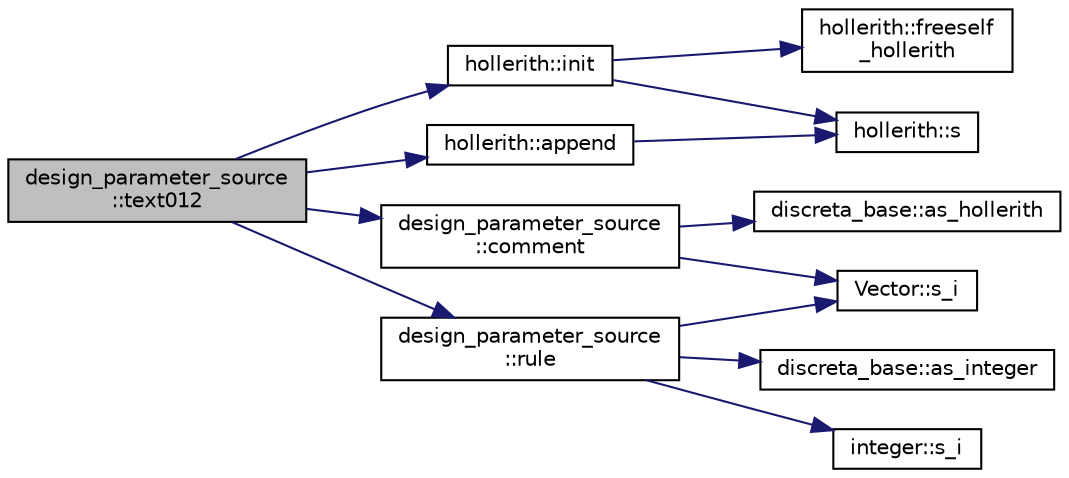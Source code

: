 digraph "design_parameter_source::text012"
{
  edge [fontname="Helvetica",fontsize="10",labelfontname="Helvetica",labelfontsize="10"];
  node [fontname="Helvetica",fontsize="10",shape=record];
  rankdir="LR";
  Node1103 [label="design_parameter_source\l::text012",height=0.2,width=0.4,color="black", fillcolor="grey75", style="filled", fontcolor="black"];
  Node1103 -> Node1104 [color="midnightblue",fontsize="10",style="solid",fontname="Helvetica"];
  Node1104 [label="hollerith::init",height=0.2,width=0.4,color="black", fillcolor="white", style="filled",URL="$d8/d99/classhollerith.html#af51ae7b943056db367f3c205a5a1cc4b"];
  Node1104 -> Node1105 [color="midnightblue",fontsize="10",style="solid",fontname="Helvetica"];
  Node1105 [label="hollerith::freeself\l_hollerith",height=0.2,width=0.4,color="black", fillcolor="white", style="filled",URL="$d8/d99/classhollerith.html#a240d1b30780c9e09323d0b3ad5e2d1f7"];
  Node1104 -> Node1106 [color="midnightblue",fontsize="10",style="solid",fontname="Helvetica"];
  Node1106 [label="hollerith::s",height=0.2,width=0.4,color="black", fillcolor="white", style="filled",URL="$d8/d99/classhollerith.html#af61fce2d06f211b25fe3838e4dfee77a"];
  Node1103 -> Node1107 [color="midnightblue",fontsize="10",style="solid",fontname="Helvetica"];
  Node1107 [label="design_parameter_source\l::comment",height=0.2,width=0.4,color="black", fillcolor="white", style="filled",URL="$df/d4b/classdesign__parameter__source.html#ae34592d2aebfff0766c1605cd4a896ba"];
  Node1107 -> Node1108 [color="midnightblue",fontsize="10",style="solid",fontname="Helvetica"];
  Node1108 [label="Vector::s_i",height=0.2,width=0.4,color="black", fillcolor="white", style="filled",URL="$d5/db2/class_vector.html#a1c4fe1752523df8119f70dd550244871"];
  Node1107 -> Node1109 [color="midnightblue",fontsize="10",style="solid",fontname="Helvetica"];
  Node1109 [label="discreta_base::as_hollerith",height=0.2,width=0.4,color="black", fillcolor="white", style="filled",URL="$d7/d71/classdiscreta__base.html#a3e66f82711f314710107e2f29e589690"];
  Node1103 -> Node1110 [color="midnightblue",fontsize="10",style="solid",fontname="Helvetica"];
  Node1110 [label="hollerith::append",height=0.2,width=0.4,color="black", fillcolor="white", style="filled",URL="$d8/d99/classhollerith.html#a778dd63885a4e3a4e2fb829165c32632"];
  Node1110 -> Node1106 [color="midnightblue",fontsize="10",style="solid",fontname="Helvetica"];
  Node1103 -> Node1111 [color="midnightblue",fontsize="10",style="solid",fontname="Helvetica"];
  Node1111 [label="design_parameter_source\l::rule",height=0.2,width=0.4,color="black", fillcolor="white", style="filled",URL="$df/d4b/classdesign__parameter__source.html#a8e9f2810222797d8cad1fc682bc447a3"];
  Node1111 -> Node1108 [color="midnightblue",fontsize="10",style="solid",fontname="Helvetica"];
  Node1111 -> Node1112 [color="midnightblue",fontsize="10",style="solid",fontname="Helvetica"];
  Node1112 [label="discreta_base::as_integer",height=0.2,width=0.4,color="black", fillcolor="white", style="filled",URL="$d7/d71/classdiscreta__base.html#a00d7691eaf874fd283d942692fe8dd26"];
  Node1111 -> Node1113 [color="midnightblue",fontsize="10",style="solid",fontname="Helvetica"];
  Node1113 [label="integer::s_i",height=0.2,width=0.4,color="black", fillcolor="white", style="filled",URL="$d0/de5/classinteger.html#adf28e9f94d4c844adaa950deeb80b904"];
}
